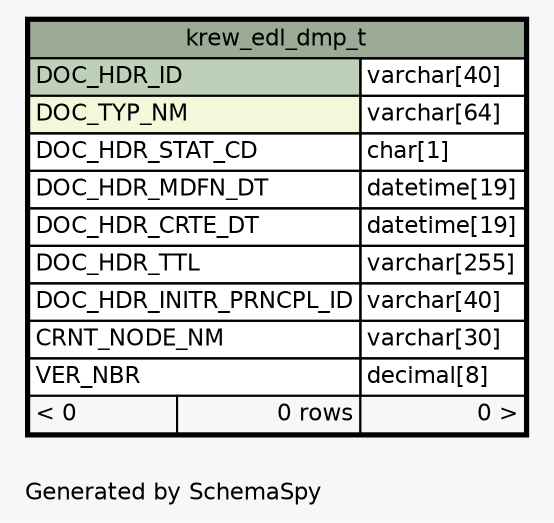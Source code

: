 // dot 2.28.0 on Mac OS X 10.7.2
// SchemaSpy rev 590
digraph "oneDegreeRelationshipsDiagram" {
  graph [
    rankdir="RL"
    bgcolor="#f7f7f7"
    label="\nGenerated by SchemaSpy"
    labeljust="l"
    nodesep="0.18"
    ranksep="0.46"
    fontname="Helvetica"
    fontsize="11"
  ];
  node [
    fontname="Helvetica"
    fontsize="11"
    shape="plaintext"
  ];
  edge [
    arrowsize="0.8"
  ];
  "krew_edl_dmp_t" [
    label=<
    <TABLE BORDER="2" CELLBORDER="1" CELLSPACING="0" BGCOLOR="#ffffff">
      <TR><TD COLSPAN="3" BGCOLOR="#9bab96" ALIGN="CENTER">krew_edl_dmp_t</TD></TR>
      <TR><TD PORT="DOC_HDR_ID" COLSPAN="2" BGCOLOR="#bed1b8" ALIGN="LEFT">DOC_HDR_ID</TD><TD PORT="DOC_HDR_ID.type" ALIGN="LEFT">varchar[40]</TD></TR>
      <TR><TD PORT="DOC_TYP_NM" COLSPAN="2" BGCOLOR="#f4f7da" ALIGN="LEFT">DOC_TYP_NM</TD><TD PORT="DOC_TYP_NM.type" ALIGN="LEFT">varchar[64]</TD></TR>
      <TR><TD PORT="DOC_HDR_STAT_CD" COLSPAN="2" ALIGN="LEFT">DOC_HDR_STAT_CD</TD><TD PORT="DOC_HDR_STAT_CD.type" ALIGN="LEFT">char[1]</TD></TR>
      <TR><TD PORT="DOC_HDR_MDFN_DT" COLSPAN="2" ALIGN="LEFT">DOC_HDR_MDFN_DT</TD><TD PORT="DOC_HDR_MDFN_DT.type" ALIGN="LEFT">datetime[19]</TD></TR>
      <TR><TD PORT="DOC_HDR_CRTE_DT" COLSPAN="2" ALIGN="LEFT">DOC_HDR_CRTE_DT</TD><TD PORT="DOC_HDR_CRTE_DT.type" ALIGN="LEFT">datetime[19]</TD></TR>
      <TR><TD PORT="DOC_HDR_TTL" COLSPAN="2" ALIGN="LEFT">DOC_HDR_TTL</TD><TD PORT="DOC_HDR_TTL.type" ALIGN="LEFT">varchar[255]</TD></TR>
      <TR><TD PORT="DOC_HDR_INITR_PRNCPL_ID" COLSPAN="2" ALIGN="LEFT">DOC_HDR_INITR_PRNCPL_ID</TD><TD PORT="DOC_HDR_INITR_PRNCPL_ID.type" ALIGN="LEFT">varchar[40]</TD></TR>
      <TR><TD PORT="CRNT_NODE_NM" COLSPAN="2" ALIGN="LEFT">CRNT_NODE_NM</TD><TD PORT="CRNT_NODE_NM.type" ALIGN="LEFT">varchar[30]</TD></TR>
      <TR><TD PORT="VER_NBR" COLSPAN="2" ALIGN="LEFT">VER_NBR</TD><TD PORT="VER_NBR.type" ALIGN="LEFT">decimal[8]</TD></TR>
      <TR><TD ALIGN="LEFT" BGCOLOR="#f7f7f7">&lt; 0</TD><TD ALIGN="RIGHT" BGCOLOR="#f7f7f7">0 rows</TD><TD ALIGN="RIGHT" BGCOLOR="#f7f7f7">0 &gt;</TD></TR>
    </TABLE>>
    URL="krew_edl_dmp_t.html"
    tooltip="krew_edl_dmp_t"
  ];
}
